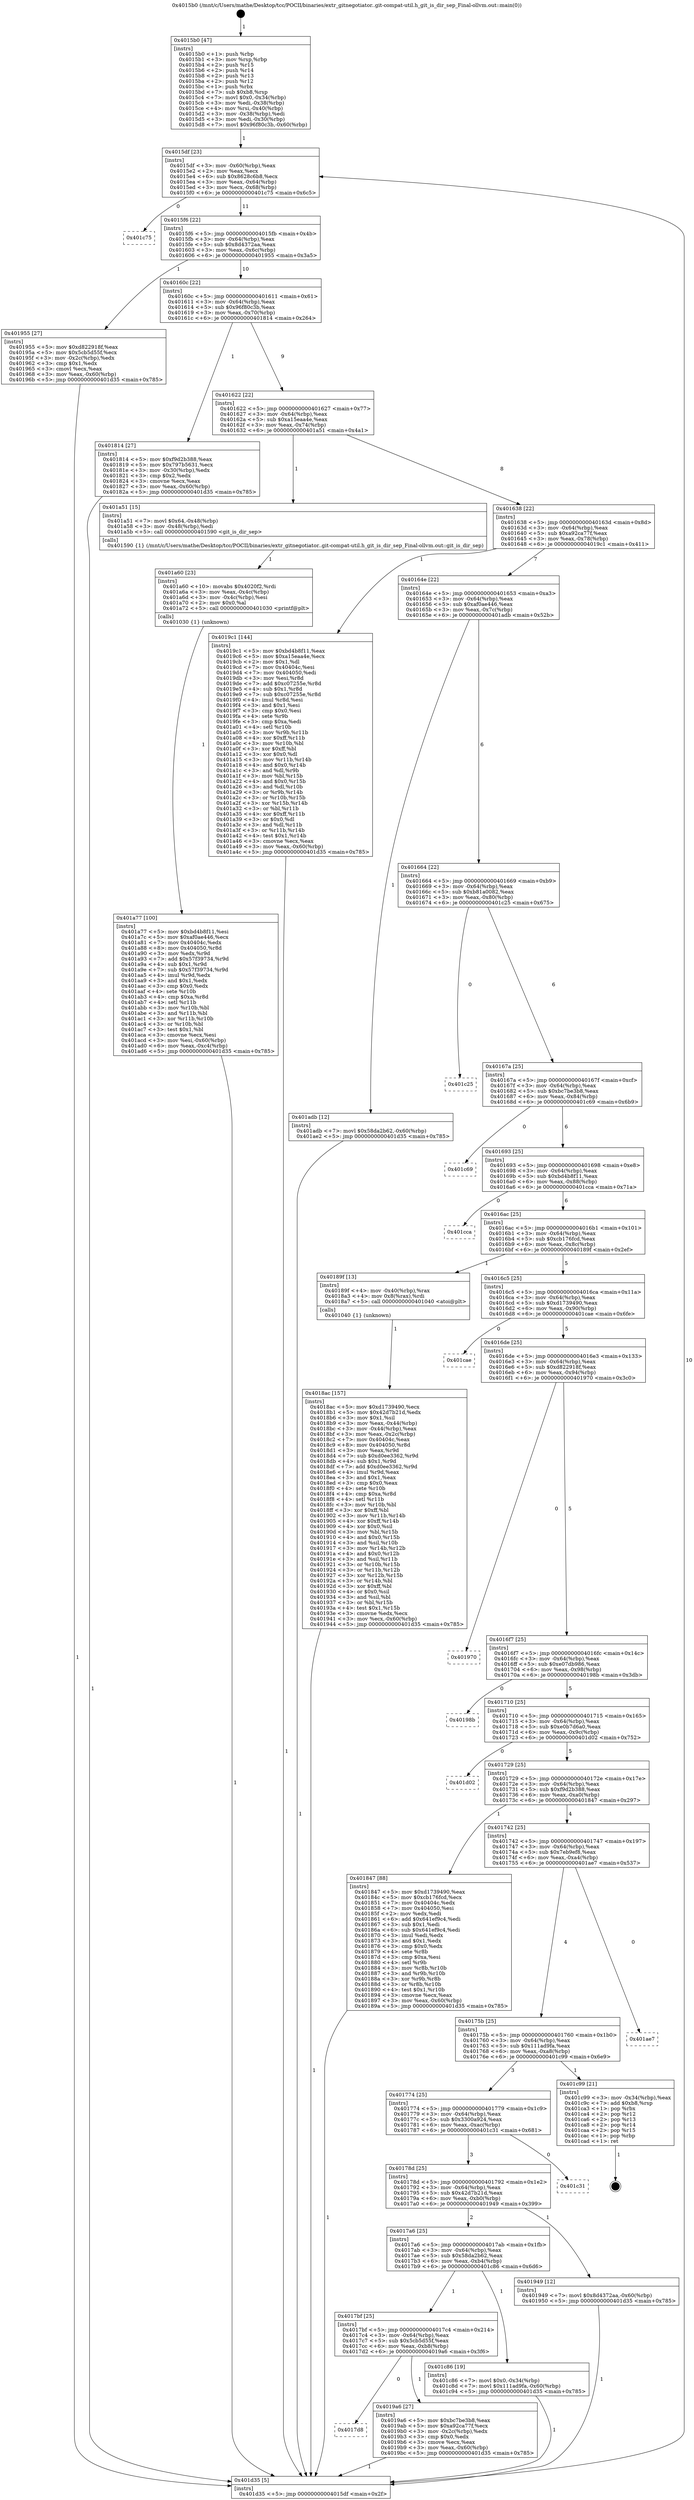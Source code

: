 digraph "0x4015b0" {
  label = "0x4015b0 (/mnt/c/Users/mathe/Desktop/tcc/POCII/binaries/extr_gitnegotiator..git-compat-util.h_git_is_dir_sep_Final-ollvm.out::main(0))"
  labelloc = "t"
  node[shape=record]

  Entry [label="",width=0.3,height=0.3,shape=circle,fillcolor=black,style=filled]
  "0x4015df" [label="{
     0x4015df [23]\l
     | [instrs]\l
     &nbsp;&nbsp;0x4015df \<+3\>: mov -0x60(%rbp),%eax\l
     &nbsp;&nbsp;0x4015e2 \<+2\>: mov %eax,%ecx\l
     &nbsp;&nbsp;0x4015e4 \<+6\>: sub $0x8628c6b8,%ecx\l
     &nbsp;&nbsp;0x4015ea \<+3\>: mov %eax,-0x64(%rbp)\l
     &nbsp;&nbsp;0x4015ed \<+3\>: mov %ecx,-0x68(%rbp)\l
     &nbsp;&nbsp;0x4015f0 \<+6\>: je 0000000000401c75 \<main+0x6c5\>\l
  }"]
  "0x401c75" [label="{
     0x401c75\l
  }", style=dashed]
  "0x4015f6" [label="{
     0x4015f6 [22]\l
     | [instrs]\l
     &nbsp;&nbsp;0x4015f6 \<+5\>: jmp 00000000004015fb \<main+0x4b\>\l
     &nbsp;&nbsp;0x4015fb \<+3\>: mov -0x64(%rbp),%eax\l
     &nbsp;&nbsp;0x4015fe \<+5\>: sub $0x8d4372aa,%eax\l
     &nbsp;&nbsp;0x401603 \<+3\>: mov %eax,-0x6c(%rbp)\l
     &nbsp;&nbsp;0x401606 \<+6\>: je 0000000000401955 \<main+0x3a5\>\l
  }"]
  Exit [label="",width=0.3,height=0.3,shape=circle,fillcolor=black,style=filled,peripheries=2]
  "0x401955" [label="{
     0x401955 [27]\l
     | [instrs]\l
     &nbsp;&nbsp;0x401955 \<+5\>: mov $0xd822918f,%eax\l
     &nbsp;&nbsp;0x40195a \<+5\>: mov $0x5cb5d55f,%ecx\l
     &nbsp;&nbsp;0x40195f \<+3\>: mov -0x2c(%rbp),%edx\l
     &nbsp;&nbsp;0x401962 \<+3\>: cmp $0x1,%edx\l
     &nbsp;&nbsp;0x401965 \<+3\>: cmovl %ecx,%eax\l
     &nbsp;&nbsp;0x401968 \<+3\>: mov %eax,-0x60(%rbp)\l
     &nbsp;&nbsp;0x40196b \<+5\>: jmp 0000000000401d35 \<main+0x785\>\l
  }"]
  "0x40160c" [label="{
     0x40160c [22]\l
     | [instrs]\l
     &nbsp;&nbsp;0x40160c \<+5\>: jmp 0000000000401611 \<main+0x61\>\l
     &nbsp;&nbsp;0x401611 \<+3\>: mov -0x64(%rbp),%eax\l
     &nbsp;&nbsp;0x401614 \<+5\>: sub $0x96f80c3b,%eax\l
     &nbsp;&nbsp;0x401619 \<+3\>: mov %eax,-0x70(%rbp)\l
     &nbsp;&nbsp;0x40161c \<+6\>: je 0000000000401814 \<main+0x264\>\l
  }"]
  "0x401a77" [label="{
     0x401a77 [100]\l
     | [instrs]\l
     &nbsp;&nbsp;0x401a77 \<+5\>: mov $0xbd4b8f11,%esi\l
     &nbsp;&nbsp;0x401a7c \<+5\>: mov $0xaf0ae446,%ecx\l
     &nbsp;&nbsp;0x401a81 \<+7\>: mov 0x40404c,%edx\l
     &nbsp;&nbsp;0x401a88 \<+8\>: mov 0x404050,%r8d\l
     &nbsp;&nbsp;0x401a90 \<+3\>: mov %edx,%r9d\l
     &nbsp;&nbsp;0x401a93 \<+7\>: add $0x57f39734,%r9d\l
     &nbsp;&nbsp;0x401a9a \<+4\>: sub $0x1,%r9d\l
     &nbsp;&nbsp;0x401a9e \<+7\>: sub $0x57f39734,%r9d\l
     &nbsp;&nbsp;0x401aa5 \<+4\>: imul %r9d,%edx\l
     &nbsp;&nbsp;0x401aa9 \<+3\>: and $0x1,%edx\l
     &nbsp;&nbsp;0x401aac \<+3\>: cmp $0x0,%edx\l
     &nbsp;&nbsp;0x401aaf \<+4\>: sete %r10b\l
     &nbsp;&nbsp;0x401ab3 \<+4\>: cmp $0xa,%r8d\l
     &nbsp;&nbsp;0x401ab7 \<+4\>: setl %r11b\l
     &nbsp;&nbsp;0x401abb \<+3\>: mov %r10b,%bl\l
     &nbsp;&nbsp;0x401abe \<+3\>: and %r11b,%bl\l
     &nbsp;&nbsp;0x401ac1 \<+3\>: xor %r11b,%r10b\l
     &nbsp;&nbsp;0x401ac4 \<+3\>: or %r10b,%bl\l
     &nbsp;&nbsp;0x401ac7 \<+3\>: test $0x1,%bl\l
     &nbsp;&nbsp;0x401aca \<+3\>: cmovne %ecx,%esi\l
     &nbsp;&nbsp;0x401acd \<+3\>: mov %esi,-0x60(%rbp)\l
     &nbsp;&nbsp;0x401ad0 \<+6\>: mov %eax,-0xc4(%rbp)\l
     &nbsp;&nbsp;0x401ad6 \<+5\>: jmp 0000000000401d35 \<main+0x785\>\l
  }"]
  "0x401814" [label="{
     0x401814 [27]\l
     | [instrs]\l
     &nbsp;&nbsp;0x401814 \<+5\>: mov $0xf9d2b388,%eax\l
     &nbsp;&nbsp;0x401819 \<+5\>: mov $0x797b5631,%ecx\l
     &nbsp;&nbsp;0x40181e \<+3\>: mov -0x30(%rbp),%edx\l
     &nbsp;&nbsp;0x401821 \<+3\>: cmp $0x2,%edx\l
     &nbsp;&nbsp;0x401824 \<+3\>: cmovne %ecx,%eax\l
     &nbsp;&nbsp;0x401827 \<+3\>: mov %eax,-0x60(%rbp)\l
     &nbsp;&nbsp;0x40182a \<+5\>: jmp 0000000000401d35 \<main+0x785\>\l
  }"]
  "0x401622" [label="{
     0x401622 [22]\l
     | [instrs]\l
     &nbsp;&nbsp;0x401622 \<+5\>: jmp 0000000000401627 \<main+0x77\>\l
     &nbsp;&nbsp;0x401627 \<+3\>: mov -0x64(%rbp),%eax\l
     &nbsp;&nbsp;0x40162a \<+5\>: sub $0xa15eaa4e,%eax\l
     &nbsp;&nbsp;0x40162f \<+3\>: mov %eax,-0x74(%rbp)\l
     &nbsp;&nbsp;0x401632 \<+6\>: je 0000000000401a51 \<main+0x4a1\>\l
  }"]
  "0x401d35" [label="{
     0x401d35 [5]\l
     | [instrs]\l
     &nbsp;&nbsp;0x401d35 \<+5\>: jmp 00000000004015df \<main+0x2f\>\l
  }"]
  "0x4015b0" [label="{
     0x4015b0 [47]\l
     | [instrs]\l
     &nbsp;&nbsp;0x4015b0 \<+1\>: push %rbp\l
     &nbsp;&nbsp;0x4015b1 \<+3\>: mov %rsp,%rbp\l
     &nbsp;&nbsp;0x4015b4 \<+2\>: push %r15\l
     &nbsp;&nbsp;0x4015b6 \<+2\>: push %r14\l
     &nbsp;&nbsp;0x4015b8 \<+2\>: push %r13\l
     &nbsp;&nbsp;0x4015ba \<+2\>: push %r12\l
     &nbsp;&nbsp;0x4015bc \<+1\>: push %rbx\l
     &nbsp;&nbsp;0x4015bd \<+7\>: sub $0xb8,%rsp\l
     &nbsp;&nbsp;0x4015c4 \<+7\>: movl $0x0,-0x34(%rbp)\l
     &nbsp;&nbsp;0x4015cb \<+3\>: mov %edi,-0x38(%rbp)\l
     &nbsp;&nbsp;0x4015ce \<+4\>: mov %rsi,-0x40(%rbp)\l
     &nbsp;&nbsp;0x4015d2 \<+3\>: mov -0x38(%rbp),%edi\l
     &nbsp;&nbsp;0x4015d5 \<+3\>: mov %edi,-0x30(%rbp)\l
     &nbsp;&nbsp;0x4015d8 \<+7\>: movl $0x96f80c3b,-0x60(%rbp)\l
  }"]
  "0x401a60" [label="{
     0x401a60 [23]\l
     | [instrs]\l
     &nbsp;&nbsp;0x401a60 \<+10\>: movabs $0x4020f2,%rdi\l
     &nbsp;&nbsp;0x401a6a \<+3\>: mov %eax,-0x4c(%rbp)\l
     &nbsp;&nbsp;0x401a6d \<+3\>: mov -0x4c(%rbp),%esi\l
     &nbsp;&nbsp;0x401a70 \<+2\>: mov $0x0,%al\l
     &nbsp;&nbsp;0x401a72 \<+5\>: call 0000000000401030 \<printf@plt\>\l
     | [calls]\l
     &nbsp;&nbsp;0x401030 \{1\} (unknown)\l
  }"]
  "0x401a51" [label="{
     0x401a51 [15]\l
     | [instrs]\l
     &nbsp;&nbsp;0x401a51 \<+7\>: movl $0x64,-0x48(%rbp)\l
     &nbsp;&nbsp;0x401a58 \<+3\>: mov -0x48(%rbp),%edi\l
     &nbsp;&nbsp;0x401a5b \<+5\>: call 0000000000401590 \<git_is_dir_sep\>\l
     | [calls]\l
     &nbsp;&nbsp;0x401590 \{1\} (/mnt/c/Users/mathe/Desktop/tcc/POCII/binaries/extr_gitnegotiator..git-compat-util.h_git_is_dir_sep_Final-ollvm.out::git_is_dir_sep)\l
  }"]
  "0x401638" [label="{
     0x401638 [22]\l
     | [instrs]\l
     &nbsp;&nbsp;0x401638 \<+5\>: jmp 000000000040163d \<main+0x8d\>\l
     &nbsp;&nbsp;0x40163d \<+3\>: mov -0x64(%rbp),%eax\l
     &nbsp;&nbsp;0x401640 \<+5\>: sub $0xa92ca77f,%eax\l
     &nbsp;&nbsp;0x401645 \<+3\>: mov %eax,-0x78(%rbp)\l
     &nbsp;&nbsp;0x401648 \<+6\>: je 00000000004019c1 \<main+0x411\>\l
  }"]
  "0x4017d8" [label="{
     0x4017d8\l
  }", style=dashed]
  "0x4019c1" [label="{
     0x4019c1 [144]\l
     | [instrs]\l
     &nbsp;&nbsp;0x4019c1 \<+5\>: mov $0xbd4b8f11,%eax\l
     &nbsp;&nbsp;0x4019c6 \<+5\>: mov $0xa15eaa4e,%ecx\l
     &nbsp;&nbsp;0x4019cb \<+2\>: mov $0x1,%dl\l
     &nbsp;&nbsp;0x4019cd \<+7\>: mov 0x40404c,%esi\l
     &nbsp;&nbsp;0x4019d4 \<+7\>: mov 0x404050,%edi\l
     &nbsp;&nbsp;0x4019db \<+3\>: mov %esi,%r8d\l
     &nbsp;&nbsp;0x4019de \<+7\>: add $0xc07255e,%r8d\l
     &nbsp;&nbsp;0x4019e5 \<+4\>: sub $0x1,%r8d\l
     &nbsp;&nbsp;0x4019e9 \<+7\>: sub $0xc07255e,%r8d\l
     &nbsp;&nbsp;0x4019f0 \<+4\>: imul %r8d,%esi\l
     &nbsp;&nbsp;0x4019f4 \<+3\>: and $0x1,%esi\l
     &nbsp;&nbsp;0x4019f7 \<+3\>: cmp $0x0,%esi\l
     &nbsp;&nbsp;0x4019fa \<+4\>: sete %r9b\l
     &nbsp;&nbsp;0x4019fe \<+3\>: cmp $0xa,%edi\l
     &nbsp;&nbsp;0x401a01 \<+4\>: setl %r10b\l
     &nbsp;&nbsp;0x401a05 \<+3\>: mov %r9b,%r11b\l
     &nbsp;&nbsp;0x401a08 \<+4\>: xor $0xff,%r11b\l
     &nbsp;&nbsp;0x401a0c \<+3\>: mov %r10b,%bl\l
     &nbsp;&nbsp;0x401a0f \<+3\>: xor $0xff,%bl\l
     &nbsp;&nbsp;0x401a12 \<+3\>: xor $0x0,%dl\l
     &nbsp;&nbsp;0x401a15 \<+3\>: mov %r11b,%r14b\l
     &nbsp;&nbsp;0x401a18 \<+4\>: and $0x0,%r14b\l
     &nbsp;&nbsp;0x401a1c \<+3\>: and %dl,%r9b\l
     &nbsp;&nbsp;0x401a1f \<+3\>: mov %bl,%r15b\l
     &nbsp;&nbsp;0x401a22 \<+4\>: and $0x0,%r15b\l
     &nbsp;&nbsp;0x401a26 \<+3\>: and %dl,%r10b\l
     &nbsp;&nbsp;0x401a29 \<+3\>: or %r9b,%r14b\l
     &nbsp;&nbsp;0x401a2c \<+3\>: or %r10b,%r15b\l
     &nbsp;&nbsp;0x401a2f \<+3\>: xor %r15b,%r14b\l
     &nbsp;&nbsp;0x401a32 \<+3\>: or %bl,%r11b\l
     &nbsp;&nbsp;0x401a35 \<+4\>: xor $0xff,%r11b\l
     &nbsp;&nbsp;0x401a39 \<+3\>: or $0x0,%dl\l
     &nbsp;&nbsp;0x401a3c \<+3\>: and %dl,%r11b\l
     &nbsp;&nbsp;0x401a3f \<+3\>: or %r11b,%r14b\l
     &nbsp;&nbsp;0x401a42 \<+4\>: test $0x1,%r14b\l
     &nbsp;&nbsp;0x401a46 \<+3\>: cmovne %ecx,%eax\l
     &nbsp;&nbsp;0x401a49 \<+3\>: mov %eax,-0x60(%rbp)\l
     &nbsp;&nbsp;0x401a4c \<+5\>: jmp 0000000000401d35 \<main+0x785\>\l
  }"]
  "0x40164e" [label="{
     0x40164e [22]\l
     | [instrs]\l
     &nbsp;&nbsp;0x40164e \<+5\>: jmp 0000000000401653 \<main+0xa3\>\l
     &nbsp;&nbsp;0x401653 \<+3\>: mov -0x64(%rbp),%eax\l
     &nbsp;&nbsp;0x401656 \<+5\>: sub $0xaf0ae446,%eax\l
     &nbsp;&nbsp;0x40165b \<+3\>: mov %eax,-0x7c(%rbp)\l
     &nbsp;&nbsp;0x40165e \<+6\>: je 0000000000401adb \<main+0x52b\>\l
  }"]
  "0x4019a6" [label="{
     0x4019a6 [27]\l
     | [instrs]\l
     &nbsp;&nbsp;0x4019a6 \<+5\>: mov $0xbc7be3b8,%eax\l
     &nbsp;&nbsp;0x4019ab \<+5\>: mov $0xa92ca77f,%ecx\l
     &nbsp;&nbsp;0x4019b0 \<+3\>: mov -0x2c(%rbp),%edx\l
     &nbsp;&nbsp;0x4019b3 \<+3\>: cmp $0x0,%edx\l
     &nbsp;&nbsp;0x4019b6 \<+3\>: cmove %ecx,%eax\l
     &nbsp;&nbsp;0x4019b9 \<+3\>: mov %eax,-0x60(%rbp)\l
     &nbsp;&nbsp;0x4019bc \<+5\>: jmp 0000000000401d35 \<main+0x785\>\l
  }"]
  "0x401adb" [label="{
     0x401adb [12]\l
     | [instrs]\l
     &nbsp;&nbsp;0x401adb \<+7\>: movl $0x58da2b62,-0x60(%rbp)\l
     &nbsp;&nbsp;0x401ae2 \<+5\>: jmp 0000000000401d35 \<main+0x785\>\l
  }"]
  "0x401664" [label="{
     0x401664 [22]\l
     | [instrs]\l
     &nbsp;&nbsp;0x401664 \<+5\>: jmp 0000000000401669 \<main+0xb9\>\l
     &nbsp;&nbsp;0x401669 \<+3\>: mov -0x64(%rbp),%eax\l
     &nbsp;&nbsp;0x40166c \<+5\>: sub $0xb81a0082,%eax\l
     &nbsp;&nbsp;0x401671 \<+3\>: mov %eax,-0x80(%rbp)\l
     &nbsp;&nbsp;0x401674 \<+6\>: je 0000000000401c25 \<main+0x675\>\l
  }"]
  "0x4017bf" [label="{
     0x4017bf [25]\l
     | [instrs]\l
     &nbsp;&nbsp;0x4017bf \<+5\>: jmp 00000000004017c4 \<main+0x214\>\l
     &nbsp;&nbsp;0x4017c4 \<+3\>: mov -0x64(%rbp),%eax\l
     &nbsp;&nbsp;0x4017c7 \<+5\>: sub $0x5cb5d55f,%eax\l
     &nbsp;&nbsp;0x4017cc \<+6\>: mov %eax,-0xb8(%rbp)\l
     &nbsp;&nbsp;0x4017d2 \<+6\>: je 00000000004019a6 \<main+0x3f6\>\l
  }"]
  "0x401c25" [label="{
     0x401c25\l
  }", style=dashed]
  "0x40167a" [label="{
     0x40167a [25]\l
     | [instrs]\l
     &nbsp;&nbsp;0x40167a \<+5\>: jmp 000000000040167f \<main+0xcf\>\l
     &nbsp;&nbsp;0x40167f \<+3\>: mov -0x64(%rbp),%eax\l
     &nbsp;&nbsp;0x401682 \<+5\>: sub $0xbc7be3b8,%eax\l
     &nbsp;&nbsp;0x401687 \<+6\>: mov %eax,-0x84(%rbp)\l
     &nbsp;&nbsp;0x40168d \<+6\>: je 0000000000401c69 \<main+0x6b9\>\l
  }"]
  "0x401c86" [label="{
     0x401c86 [19]\l
     | [instrs]\l
     &nbsp;&nbsp;0x401c86 \<+7\>: movl $0x0,-0x34(%rbp)\l
     &nbsp;&nbsp;0x401c8d \<+7\>: movl $0x111ad9fa,-0x60(%rbp)\l
     &nbsp;&nbsp;0x401c94 \<+5\>: jmp 0000000000401d35 \<main+0x785\>\l
  }"]
  "0x401c69" [label="{
     0x401c69\l
  }", style=dashed]
  "0x401693" [label="{
     0x401693 [25]\l
     | [instrs]\l
     &nbsp;&nbsp;0x401693 \<+5\>: jmp 0000000000401698 \<main+0xe8\>\l
     &nbsp;&nbsp;0x401698 \<+3\>: mov -0x64(%rbp),%eax\l
     &nbsp;&nbsp;0x40169b \<+5\>: sub $0xbd4b8f11,%eax\l
     &nbsp;&nbsp;0x4016a0 \<+6\>: mov %eax,-0x88(%rbp)\l
     &nbsp;&nbsp;0x4016a6 \<+6\>: je 0000000000401cca \<main+0x71a\>\l
  }"]
  "0x4017a6" [label="{
     0x4017a6 [25]\l
     | [instrs]\l
     &nbsp;&nbsp;0x4017a6 \<+5\>: jmp 00000000004017ab \<main+0x1fb\>\l
     &nbsp;&nbsp;0x4017ab \<+3\>: mov -0x64(%rbp),%eax\l
     &nbsp;&nbsp;0x4017ae \<+5\>: sub $0x58da2b62,%eax\l
     &nbsp;&nbsp;0x4017b3 \<+6\>: mov %eax,-0xb4(%rbp)\l
     &nbsp;&nbsp;0x4017b9 \<+6\>: je 0000000000401c86 \<main+0x6d6\>\l
  }"]
  "0x401cca" [label="{
     0x401cca\l
  }", style=dashed]
  "0x4016ac" [label="{
     0x4016ac [25]\l
     | [instrs]\l
     &nbsp;&nbsp;0x4016ac \<+5\>: jmp 00000000004016b1 \<main+0x101\>\l
     &nbsp;&nbsp;0x4016b1 \<+3\>: mov -0x64(%rbp),%eax\l
     &nbsp;&nbsp;0x4016b4 \<+5\>: sub $0xcb176fcd,%eax\l
     &nbsp;&nbsp;0x4016b9 \<+6\>: mov %eax,-0x8c(%rbp)\l
     &nbsp;&nbsp;0x4016bf \<+6\>: je 000000000040189f \<main+0x2ef\>\l
  }"]
  "0x401949" [label="{
     0x401949 [12]\l
     | [instrs]\l
     &nbsp;&nbsp;0x401949 \<+7\>: movl $0x8d4372aa,-0x60(%rbp)\l
     &nbsp;&nbsp;0x401950 \<+5\>: jmp 0000000000401d35 \<main+0x785\>\l
  }"]
  "0x40189f" [label="{
     0x40189f [13]\l
     | [instrs]\l
     &nbsp;&nbsp;0x40189f \<+4\>: mov -0x40(%rbp),%rax\l
     &nbsp;&nbsp;0x4018a3 \<+4\>: mov 0x8(%rax),%rdi\l
     &nbsp;&nbsp;0x4018a7 \<+5\>: call 0000000000401040 \<atoi@plt\>\l
     | [calls]\l
     &nbsp;&nbsp;0x401040 \{1\} (unknown)\l
  }"]
  "0x4016c5" [label="{
     0x4016c5 [25]\l
     | [instrs]\l
     &nbsp;&nbsp;0x4016c5 \<+5\>: jmp 00000000004016ca \<main+0x11a\>\l
     &nbsp;&nbsp;0x4016ca \<+3\>: mov -0x64(%rbp),%eax\l
     &nbsp;&nbsp;0x4016cd \<+5\>: sub $0xd1739490,%eax\l
     &nbsp;&nbsp;0x4016d2 \<+6\>: mov %eax,-0x90(%rbp)\l
     &nbsp;&nbsp;0x4016d8 \<+6\>: je 0000000000401cae \<main+0x6fe\>\l
  }"]
  "0x40178d" [label="{
     0x40178d [25]\l
     | [instrs]\l
     &nbsp;&nbsp;0x40178d \<+5\>: jmp 0000000000401792 \<main+0x1e2\>\l
     &nbsp;&nbsp;0x401792 \<+3\>: mov -0x64(%rbp),%eax\l
     &nbsp;&nbsp;0x401795 \<+5\>: sub $0x42d7b21d,%eax\l
     &nbsp;&nbsp;0x40179a \<+6\>: mov %eax,-0xb0(%rbp)\l
     &nbsp;&nbsp;0x4017a0 \<+6\>: je 0000000000401949 \<main+0x399\>\l
  }"]
  "0x401cae" [label="{
     0x401cae\l
  }", style=dashed]
  "0x4016de" [label="{
     0x4016de [25]\l
     | [instrs]\l
     &nbsp;&nbsp;0x4016de \<+5\>: jmp 00000000004016e3 \<main+0x133\>\l
     &nbsp;&nbsp;0x4016e3 \<+3\>: mov -0x64(%rbp),%eax\l
     &nbsp;&nbsp;0x4016e6 \<+5\>: sub $0xd822918f,%eax\l
     &nbsp;&nbsp;0x4016eb \<+6\>: mov %eax,-0x94(%rbp)\l
     &nbsp;&nbsp;0x4016f1 \<+6\>: je 0000000000401970 \<main+0x3c0\>\l
  }"]
  "0x401c31" [label="{
     0x401c31\l
  }", style=dashed]
  "0x401970" [label="{
     0x401970\l
  }", style=dashed]
  "0x4016f7" [label="{
     0x4016f7 [25]\l
     | [instrs]\l
     &nbsp;&nbsp;0x4016f7 \<+5\>: jmp 00000000004016fc \<main+0x14c\>\l
     &nbsp;&nbsp;0x4016fc \<+3\>: mov -0x64(%rbp),%eax\l
     &nbsp;&nbsp;0x4016ff \<+5\>: sub $0xe07db986,%eax\l
     &nbsp;&nbsp;0x401704 \<+6\>: mov %eax,-0x98(%rbp)\l
     &nbsp;&nbsp;0x40170a \<+6\>: je 000000000040198b \<main+0x3db\>\l
  }"]
  "0x401774" [label="{
     0x401774 [25]\l
     | [instrs]\l
     &nbsp;&nbsp;0x401774 \<+5\>: jmp 0000000000401779 \<main+0x1c9\>\l
     &nbsp;&nbsp;0x401779 \<+3\>: mov -0x64(%rbp),%eax\l
     &nbsp;&nbsp;0x40177c \<+5\>: sub $0x3300a924,%eax\l
     &nbsp;&nbsp;0x401781 \<+6\>: mov %eax,-0xac(%rbp)\l
     &nbsp;&nbsp;0x401787 \<+6\>: je 0000000000401c31 \<main+0x681\>\l
  }"]
  "0x40198b" [label="{
     0x40198b\l
  }", style=dashed]
  "0x401710" [label="{
     0x401710 [25]\l
     | [instrs]\l
     &nbsp;&nbsp;0x401710 \<+5\>: jmp 0000000000401715 \<main+0x165\>\l
     &nbsp;&nbsp;0x401715 \<+3\>: mov -0x64(%rbp),%eax\l
     &nbsp;&nbsp;0x401718 \<+5\>: sub $0xe0b7d6a0,%eax\l
     &nbsp;&nbsp;0x40171d \<+6\>: mov %eax,-0x9c(%rbp)\l
     &nbsp;&nbsp;0x401723 \<+6\>: je 0000000000401d02 \<main+0x752\>\l
  }"]
  "0x401c99" [label="{
     0x401c99 [21]\l
     | [instrs]\l
     &nbsp;&nbsp;0x401c99 \<+3\>: mov -0x34(%rbp),%eax\l
     &nbsp;&nbsp;0x401c9c \<+7\>: add $0xb8,%rsp\l
     &nbsp;&nbsp;0x401ca3 \<+1\>: pop %rbx\l
     &nbsp;&nbsp;0x401ca4 \<+2\>: pop %r12\l
     &nbsp;&nbsp;0x401ca6 \<+2\>: pop %r13\l
     &nbsp;&nbsp;0x401ca8 \<+2\>: pop %r14\l
     &nbsp;&nbsp;0x401caa \<+2\>: pop %r15\l
     &nbsp;&nbsp;0x401cac \<+1\>: pop %rbp\l
     &nbsp;&nbsp;0x401cad \<+1\>: ret\l
  }"]
  "0x401d02" [label="{
     0x401d02\l
  }", style=dashed]
  "0x401729" [label="{
     0x401729 [25]\l
     | [instrs]\l
     &nbsp;&nbsp;0x401729 \<+5\>: jmp 000000000040172e \<main+0x17e\>\l
     &nbsp;&nbsp;0x40172e \<+3\>: mov -0x64(%rbp),%eax\l
     &nbsp;&nbsp;0x401731 \<+5\>: sub $0xf9d2b388,%eax\l
     &nbsp;&nbsp;0x401736 \<+6\>: mov %eax,-0xa0(%rbp)\l
     &nbsp;&nbsp;0x40173c \<+6\>: je 0000000000401847 \<main+0x297\>\l
  }"]
  "0x40175b" [label="{
     0x40175b [25]\l
     | [instrs]\l
     &nbsp;&nbsp;0x40175b \<+5\>: jmp 0000000000401760 \<main+0x1b0\>\l
     &nbsp;&nbsp;0x401760 \<+3\>: mov -0x64(%rbp),%eax\l
     &nbsp;&nbsp;0x401763 \<+5\>: sub $0x111ad9fa,%eax\l
     &nbsp;&nbsp;0x401768 \<+6\>: mov %eax,-0xa8(%rbp)\l
     &nbsp;&nbsp;0x40176e \<+6\>: je 0000000000401c99 \<main+0x6e9\>\l
  }"]
  "0x401847" [label="{
     0x401847 [88]\l
     | [instrs]\l
     &nbsp;&nbsp;0x401847 \<+5\>: mov $0xd1739490,%eax\l
     &nbsp;&nbsp;0x40184c \<+5\>: mov $0xcb176fcd,%ecx\l
     &nbsp;&nbsp;0x401851 \<+7\>: mov 0x40404c,%edx\l
     &nbsp;&nbsp;0x401858 \<+7\>: mov 0x404050,%esi\l
     &nbsp;&nbsp;0x40185f \<+2\>: mov %edx,%edi\l
     &nbsp;&nbsp;0x401861 \<+6\>: add $0x641ef9c4,%edi\l
     &nbsp;&nbsp;0x401867 \<+3\>: sub $0x1,%edi\l
     &nbsp;&nbsp;0x40186a \<+6\>: sub $0x641ef9c4,%edi\l
     &nbsp;&nbsp;0x401870 \<+3\>: imul %edi,%edx\l
     &nbsp;&nbsp;0x401873 \<+3\>: and $0x1,%edx\l
     &nbsp;&nbsp;0x401876 \<+3\>: cmp $0x0,%edx\l
     &nbsp;&nbsp;0x401879 \<+4\>: sete %r8b\l
     &nbsp;&nbsp;0x40187d \<+3\>: cmp $0xa,%esi\l
     &nbsp;&nbsp;0x401880 \<+4\>: setl %r9b\l
     &nbsp;&nbsp;0x401884 \<+3\>: mov %r8b,%r10b\l
     &nbsp;&nbsp;0x401887 \<+3\>: and %r9b,%r10b\l
     &nbsp;&nbsp;0x40188a \<+3\>: xor %r9b,%r8b\l
     &nbsp;&nbsp;0x40188d \<+3\>: or %r8b,%r10b\l
     &nbsp;&nbsp;0x401890 \<+4\>: test $0x1,%r10b\l
     &nbsp;&nbsp;0x401894 \<+3\>: cmovne %ecx,%eax\l
     &nbsp;&nbsp;0x401897 \<+3\>: mov %eax,-0x60(%rbp)\l
     &nbsp;&nbsp;0x40189a \<+5\>: jmp 0000000000401d35 \<main+0x785\>\l
  }"]
  "0x401742" [label="{
     0x401742 [25]\l
     | [instrs]\l
     &nbsp;&nbsp;0x401742 \<+5\>: jmp 0000000000401747 \<main+0x197\>\l
     &nbsp;&nbsp;0x401747 \<+3\>: mov -0x64(%rbp),%eax\l
     &nbsp;&nbsp;0x40174a \<+5\>: sub $0x7eb9ef8,%eax\l
     &nbsp;&nbsp;0x40174f \<+6\>: mov %eax,-0xa4(%rbp)\l
     &nbsp;&nbsp;0x401755 \<+6\>: je 0000000000401ae7 \<main+0x537\>\l
  }"]
  "0x4018ac" [label="{
     0x4018ac [157]\l
     | [instrs]\l
     &nbsp;&nbsp;0x4018ac \<+5\>: mov $0xd1739490,%ecx\l
     &nbsp;&nbsp;0x4018b1 \<+5\>: mov $0x42d7b21d,%edx\l
     &nbsp;&nbsp;0x4018b6 \<+3\>: mov $0x1,%sil\l
     &nbsp;&nbsp;0x4018b9 \<+3\>: mov %eax,-0x44(%rbp)\l
     &nbsp;&nbsp;0x4018bc \<+3\>: mov -0x44(%rbp),%eax\l
     &nbsp;&nbsp;0x4018bf \<+3\>: mov %eax,-0x2c(%rbp)\l
     &nbsp;&nbsp;0x4018c2 \<+7\>: mov 0x40404c,%eax\l
     &nbsp;&nbsp;0x4018c9 \<+8\>: mov 0x404050,%r8d\l
     &nbsp;&nbsp;0x4018d1 \<+3\>: mov %eax,%r9d\l
     &nbsp;&nbsp;0x4018d4 \<+7\>: sub $0xd0ee3362,%r9d\l
     &nbsp;&nbsp;0x4018db \<+4\>: sub $0x1,%r9d\l
     &nbsp;&nbsp;0x4018df \<+7\>: add $0xd0ee3362,%r9d\l
     &nbsp;&nbsp;0x4018e6 \<+4\>: imul %r9d,%eax\l
     &nbsp;&nbsp;0x4018ea \<+3\>: and $0x1,%eax\l
     &nbsp;&nbsp;0x4018ed \<+3\>: cmp $0x0,%eax\l
     &nbsp;&nbsp;0x4018f0 \<+4\>: sete %r10b\l
     &nbsp;&nbsp;0x4018f4 \<+4\>: cmp $0xa,%r8d\l
     &nbsp;&nbsp;0x4018f8 \<+4\>: setl %r11b\l
     &nbsp;&nbsp;0x4018fc \<+3\>: mov %r10b,%bl\l
     &nbsp;&nbsp;0x4018ff \<+3\>: xor $0xff,%bl\l
     &nbsp;&nbsp;0x401902 \<+3\>: mov %r11b,%r14b\l
     &nbsp;&nbsp;0x401905 \<+4\>: xor $0xff,%r14b\l
     &nbsp;&nbsp;0x401909 \<+4\>: xor $0x0,%sil\l
     &nbsp;&nbsp;0x40190d \<+3\>: mov %bl,%r15b\l
     &nbsp;&nbsp;0x401910 \<+4\>: and $0x0,%r15b\l
     &nbsp;&nbsp;0x401914 \<+3\>: and %sil,%r10b\l
     &nbsp;&nbsp;0x401917 \<+3\>: mov %r14b,%r12b\l
     &nbsp;&nbsp;0x40191a \<+4\>: and $0x0,%r12b\l
     &nbsp;&nbsp;0x40191e \<+3\>: and %sil,%r11b\l
     &nbsp;&nbsp;0x401921 \<+3\>: or %r10b,%r15b\l
     &nbsp;&nbsp;0x401924 \<+3\>: or %r11b,%r12b\l
     &nbsp;&nbsp;0x401927 \<+3\>: xor %r12b,%r15b\l
     &nbsp;&nbsp;0x40192a \<+3\>: or %r14b,%bl\l
     &nbsp;&nbsp;0x40192d \<+3\>: xor $0xff,%bl\l
     &nbsp;&nbsp;0x401930 \<+4\>: or $0x0,%sil\l
     &nbsp;&nbsp;0x401934 \<+3\>: and %sil,%bl\l
     &nbsp;&nbsp;0x401937 \<+3\>: or %bl,%r15b\l
     &nbsp;&nbsp;0x40193a \<+4\>: test $0x1,%r15b\l
     &nbsp;&nbsp;0x40193e \<+3\>: cmovne %edx,%ecx\l
     &nbsp;&nbsp;0x401941 \<+3\>: mov %ecx,-0x60(%rbp)\l
     &nbsp;&nbsp;0x401944 \<+5\>: jmp 0000000000401d35 \<main+0x785\>\l
  }"]
  "0x401ae7" [label="{
     0x401ae7\l
  }", style=dashed]
  Entry -> "0x4015b0" [label=" 1"]
  "0x4015df" -> "0x401c75" [label=" 0"]
  "0x4015df" -> "0x4015f6" [label=" 11"]
  "0x401c99" -> Exit [label=" 1"]
  "0x4015f6" -> "0x401955" [label=" 1"]
  "0x4015f6" -> "0x40160c" [label=" 10"]
  "0x401c86" -> "0x401d35" [label=" 1"]
  "0x40160c" -> "0x401814" [label=" 1"]
  "0x40160c" -> "0x401622" [label=" 9"]
  "0x401814" -> "0x401d35" [label=" 1"]
  "0x4015b0" -> "0x4015df" [label=" 1"]
  "0x401d35" -> "0x4015df" [label=" 10"]
  "0x401adb" -> "0x401d35" [label=" 1"]
  "0x401622" -> "0x401a51" [label=" 1"]
  "0x401622" -> "0x401638" [label=" 8"]
  "0x401a77" -> "0x401d35" [label=" 1"]
  "0x401638" -> "0x4019c1" [label=" 1"]
  "0x401638" -> "0x40164e" [label=" 7"]
  "0x401a60" -> "0x401a77" [label=" 1"]
  "0x40164e" -> "0x401adb" [label=" 1"]
  "0x40164e" -> "0x401664" [label=" 6"]
  "0x401a51" -> "0x401a60" [label=" 1"]
  "0x401664" -> "0x401c25" [label=" 0"]
  "0x401664" -> "0x40167a" [label=" 6"]
  "0x4019a6" -> "0x401d35" [label=" 1"]
  "0x40167a" -> "0x401c69" [label=" 0"]
  "0x40167a" -> "0x401693" [label=" 6"]
  "0x4017bf" -> "0x4017d8" [label=" 0"]
  "0x401693" -> "0x401cca" [label=" 0"]
  "0x401693" -> "0x4016ac" [label=" 6"]
  "0x4019c1" -> "0x401d35" [label=" 1"]
  "0x4016ac" -> "0x40189f" [label=" 1"]
  "0x4016ac" -> "0x4016c5" [label=" 5"]
  "0x4017a6" -> "0x4017bf" [label=" 1"]
  "0x4016c5" -> "0x401cae" [label=" 0"]
  "0x4016c5" -> "0x4016de" [label=" 5"]
  "0x4017bf" -> "0x4019a6" [label=" 1"]
  "0x4016de" -> "0x401970" [label=" 0"]
  "0x4016de" -> "0x4016f7" [label=" 5"]
  "0x401955" -> "0x401d35" [label=" 1"]
  "0x4016f7" -> "0x40198b" [label=" 0"]
  "0x4016f7" -> "0x401710" [label=" 5"]
  "0x40178d" -> "0x4017a6" [label=" 2"]
  "0x401710" -> "0x401d02" [label=" 0"]
  "0x401710" -> "0x401729" [label=" 5"]
  "0x40178d" -> "0x401949" [label=" 1"]
  "0x401729" -> "0x401847" [label=" 1"]
  "0x401729" -> "0x401742" [label=" 4"]
  "0x401847" -> "0x401d35" [label=" 1"]
  "0x40189f" -> "0x4018ac" [label=" 1"]
  "0x4018ac" -> "0x401d35" [label=" 1"]
  "0x401774" -> "0x40178d" [label=" 3"]
  "0x401742" -> "0x401ae7" [label=" 0"]
  "0x401742" -> "0x40175b" [label=" 4"]
  "0x4017a6" -> "0x401c86" [label=" 1"]
  "0x40175b" -> "0x401c99" [label=" 1"]
  "0x40175b" -> "0x401774" [label=" 3"]
  "0x401949" -> "0x401d35" [label=" 1"]
  "0x401774" -> "0x401c31" [label=" 0"]
}
